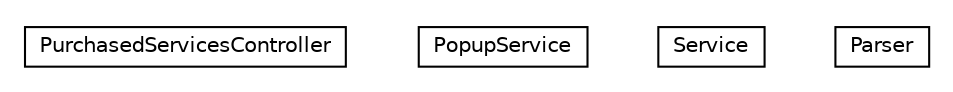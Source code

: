 #!/usr/local/bin/dot
#
# Class diagram 
# Generated by UMLGraph version R5_6-24-gf6e263 (http://www.umlgraph.org/)
#

digraph G {
	edge [fontname="Helvetica",fontsize=10,labelfontname="Helvetica",labelfontsize=10];
	node [fontname="Helvetica",fontsize=10,shape=plaintext];
	nodesep=0.25;
	ranksep=0.5;
	// org.universAAL.tools.ucc.controller.ustore.services.PurchasedServicesController
	c21660 [label=<<table title="org.universAAL.tools.ucc.controller.ustore.services.PurchasedServicesController" border="0" cellborder="1" cellspacing="0" cellpadding="2" port="p" href="./PurchasedServicesController.html">
		<tr><td><table border="0" cellspacing="0" cellpadding="1">
<tr><td align="center" balign="center"> PurchasedServicesController </td></tr>
		</table></td></tr>
		</table>>, URL="./PurchasedServicesController.html", fontname="Helvetica", fontcolor="black", fontsize=10.0];
	// org.universAAL.tools.ucc.controller.ustore.services.PopupService
	c21661 [label=<<table title="org.universAAL.tools.ucc.controller.ustore.services.PopupService" border="0" cellborder="1" cellspacing="0" cellpadding="2" port="p" href="./PopupService.html">
		<tr><td><table border="0" cellspacing="0" cellpadding="1">
<tr><td align="center" balign="center"> PopupService </td></tr>
		</table></td></tr>
		</table>>, URL="./PopupService.html", fontname="Helvetica", fontcolor="black", fontsize=10.0];
	// org.universAAL.tools.ucc.controller.ustore.services.Service
	c21662 [label=<<table title="org.universAAL.tools.ucc.controller.ustore.services.Service" border="0" cellborder="1" cellspacing="0" cellpadding="2" port="p" href="./Service.html">
		<tr><td><table border="0" cellspacing="0" cellpadding="1">
<tr><td align="center" balign="center"> Service </td></tr>
		</table></td></tr>
		</table>>, URL="./Service.html", fontname="Helvetica", fontcolor="black", fontsize=10.0];
	// org.universAAL.tools.ucc.controller.ustore.services.Parser
	c21663 [label=<<table title="org.universAAL.tools.ucc.controller.ustore.services.Parser" border="0" cellborder="1" cellspacing="0" cellpadding="2" port="p" href="./Parser.html">
		<tr><td><table border="0" cellspacing="0" cellpadding="1">
<tr><td align="center" balign="center"> Parser </td></tr>
		</table></td></tr>
		</table>>, URL="./Parser.html", fontname="Helvetica", fontcolor="black", fontsize=10.0];
}

